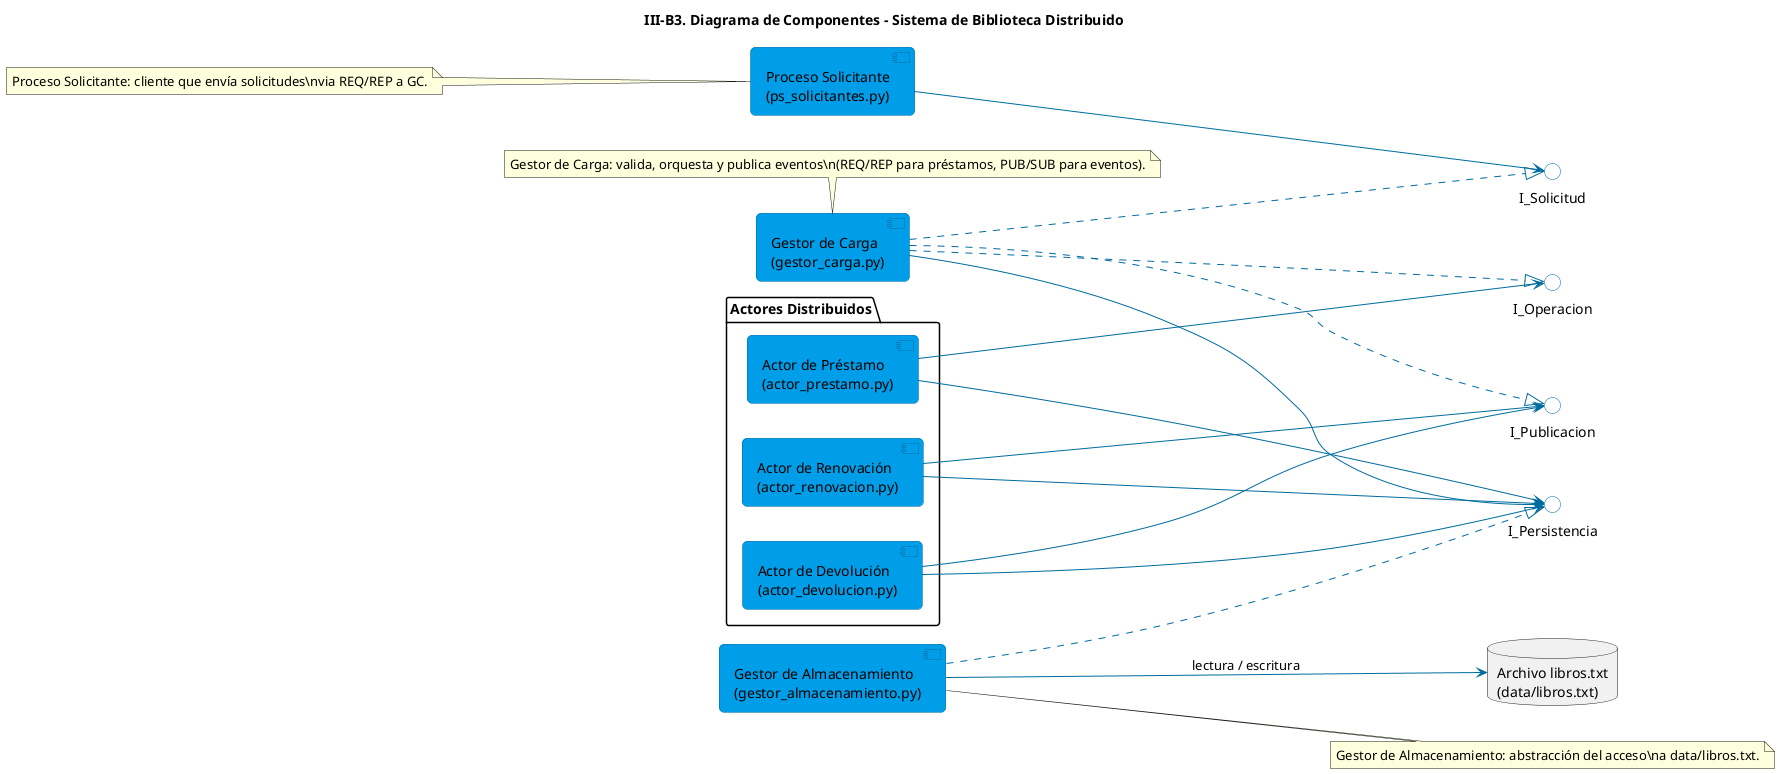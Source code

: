 @startuml
title III-B3. Diagrama de Componentes - Sistema de Biblioteca Distribuido
skinparam backgroundColor white

skinparam component {
  BackgroundColor #009ee8
  BorderColor #006b9f
  FontColor black
  RoundCorner 10
}
skinparam interface {
  BackgroundColor white
  BorderColor #006b9f
  FontColor black
}
skinparam ArrowColor #006b9f

left to right direction

' ==== Interfaces (declaradas primero) ====
interface "I_Solicitud" as ISolicitud
interface "I_Operacion" as IOperacion
interface "I_Publicacion" as IPublicacion
interface "I_Persistencia" as IPersistencia

' ==== Componentes principales ====
component "Proceso Solicitante\n(ps_solicitantes.py)" as PS
component "Gestor de Carga\n(gestor_carga.py)" as GC
component "Gestor de Almacenamiento\n(gestor_almacenamiento.py)" as GA
database "Archivo libros.txt\n(data/libros.txt)" as BD

' ==== Actores agrupados ====
package "Actores Distribuidos" {
  component "Actor de Préstamo\n(actor_prestamo.py)" as AP
  component "Actor de Renovación\n(actor_renovacion.py)" as AR
  component "Actor de Devolución\n(actor_devolucion.py)" as AD
}

' ==== Relaciones (sintaxis compatible y estable) ====
' Cliente -> interfaz de solicitud -> Gestor (GC provee I_Solicitud)
PS --> ISolicitud
GC ..|> ISolicitud

' Gestor -> I_Operacion -> Actor de Préstamo
GC ..|> IOperacion
AP --> IOperacion

' Gestor -> I_Publicacion -> Actores de Renovación y Devolución
GC ..|> IPublicacion
AR --> IPublicacion
AD --> IPublicacion

' Gestor de Almacenamiento -> I_Persistencia -> consumido por GC y Actores
GA ..|> IPersistencia
GC --> IPersistencia
AP --> IPersistencia
AR --> IPersistencia
AD --> IPersistencia

' Persistencia física
GA --> BD : lectura / escritura

' ==== Notas explicativas ====
note top of GC
Gestor de Carga: valida, orquesta y publica eventos\n(REQ/REP para préstamos, PUB/SUB para eventos).
end note

note left of PS
Proceso Solicitante: cliente que envía solicitudes\nvia REQ/REP a GC.
end note

note right of GA
Gestor de Almacenamiento: abstracción del acceso\na data/libros.txt.
end note

@enduml
